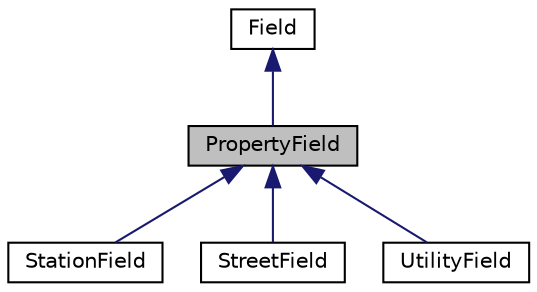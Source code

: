digraph "PropertyField"
{
 // LATEX_PDF_SIZE
  edge [fontname="Helvetica",fontsize="10",labelfontname="Helvetica",labelfontsize="10"];
  node [fontname="Helvetica",fontsize="10",shape=record];
  Node1 [label="PropertyField",height=0.2,width=0.4,color="black", fillcolor="grey75", style="filled", fontcolor="black",tooltip=" "];
  Node2 -> Node1 [dir="back",color="midnightblue",fontsize="10",style="solid",fontname="Helvetica"];
  Node2 [label="Field",height=0.2,width=0.4,color="black", fillcolor="white", style="filled",URL="$class_field.html",tooltip=" "];
  Node1 -> Node3 [dir="back",color="midnightblue",fontsize="10",style="solid",fontname="Helvetica"];
  Node3 [label="StationField",height=0.2,width=0.4,color="black", fillcolor="white", style="filled",URL="$class_station_field.html",tooltip=" "];
  Node1 -> Node4 [dir="back",color="midnightblue",fontsize="10",style="solid",fontname="Helvetica"];
  Node4 [label="StreetField",height=0.2,width=0.4,color="black", fillcolor="white", style="filled",URL="$class_street_field.html",tooltip=" "];
  Node1 -> Node5 [dir="back",color="midnightblue",fontsize="10",style="solid",fontname="Helvetica"];
  Node5 [label="UtilityField",height=0.2,width=0.4,color="black", fillcolor="white", style="filled",URL="$class_utility_field.html",tooltip=" "];
}
